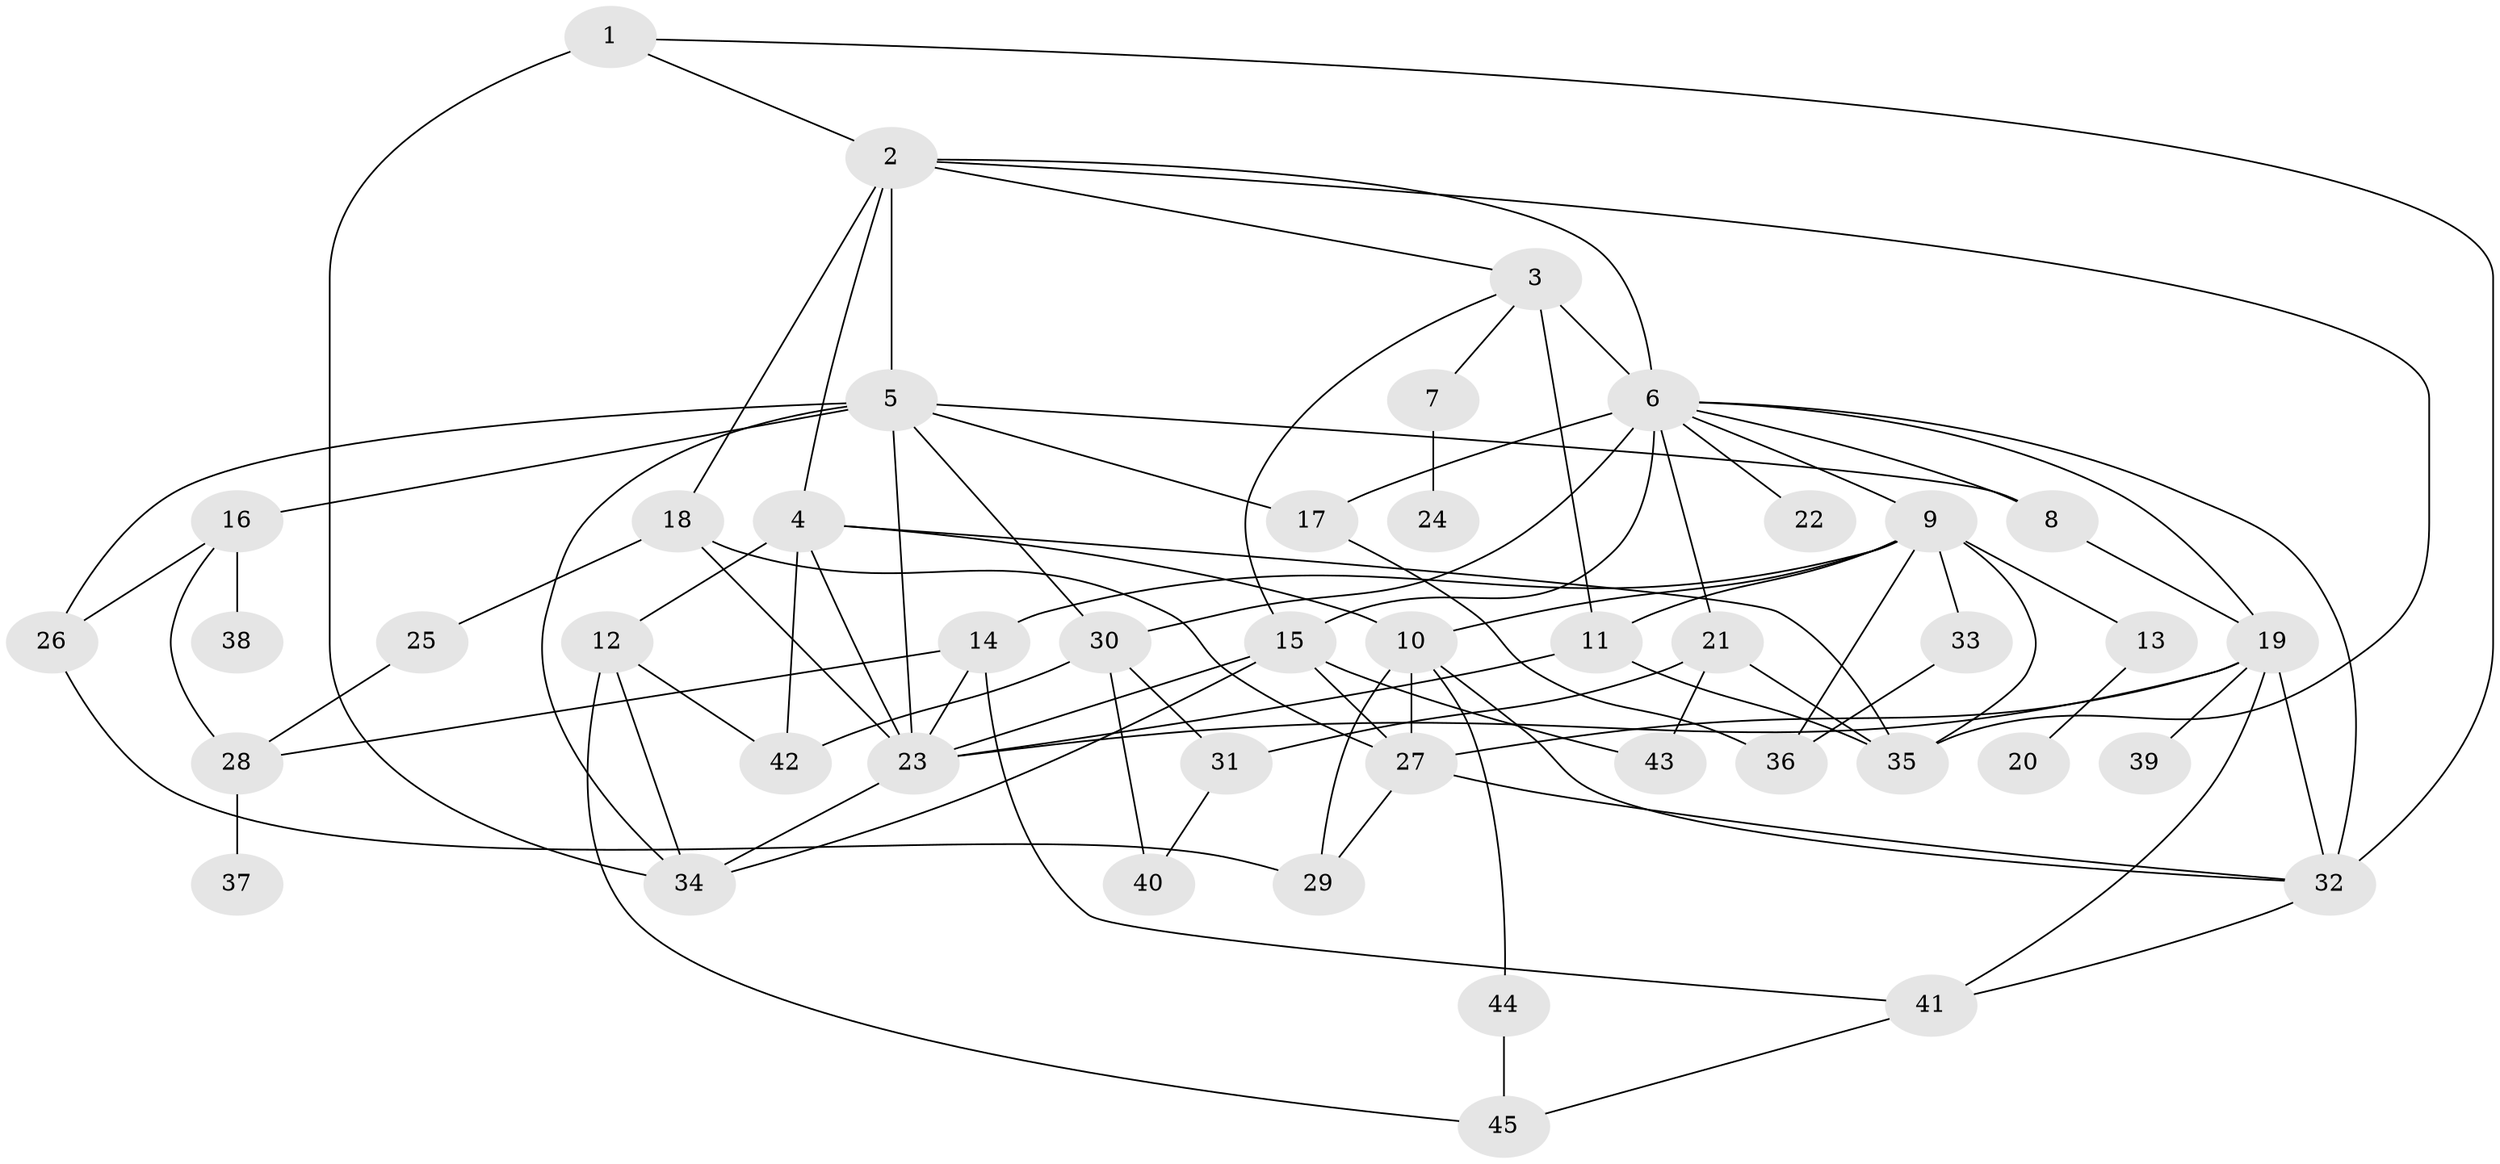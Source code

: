 // original degree distribution, {3: 0.3238095238095238, 8: 0.009523809523809525, 9: 0.01904761904761905, 4: 0.09523809523809523, 6: 0.0380952380952381, 5: 0.0380952380952381, 2: 0.2857142857142857, 1: 0.17142857142857143, 7: 0.01904761904761905}
// Generated by graph-tools (version 1.1) at 2025/49/03/04/25 22:49:06]
// undirected, 45 vertices, 89 edges
graph export_dot {
  node [color=gray90,style=filled];
  1;
  2;
  3;
  4;
  5;
  6;
  7;
  8;
  9;
  10;
  11;
  12;
  13;
  14;
  15;
  16;
  17;
  18;
  19;
  20;
  21;
  22;
  23;
  24;
  25;
  26;
  27;
  28;
  29;
  30;
  31;
  32;
  33;
  34;
  35;
  36;
  37;
  38;
  39;
  40;
  41;
  42;
  43;
  44;
  45;
  1 -- 2 [weight=1.0];
  1 -- 32 [weight=1.0];
  1 -- 34 [weight=2.0];
  2 -- 3 [weight=1.0];
  2 -- 4 [weight=1.0];
  2 -- 5 [weight=1.0];
  2 -- 6 [weight=1.0];
  2 -- 18 [weight=1.0];
  2 -- 35 [weight=1.0];
  3 -- 6 [weight=4.0];
  3 -- 7 [weight=1.0];
  3 -- 11 [weight=1.0];
  3 -- 15 [weight=1.0];
  4 -- 10 [weight=1.0];
  4 -- 12 [weight=1.0];
  4 -- 23 [weight=1.0];
  4 -- 35 [weight=1.0];
  4 -- 42 [weight=1.0];
  5 -- 8 [weight=1.0];
  5 -- 16 [weight=1.0];
  5 -- 17 [weight=1.0];
  5 -- 23 [weight=1.0];
  5 -- 26 [weight=1.0];
  5 -- 30 [weight=1.0];
  5 -- 34 [weight=1.0];
  6 -- 8 [weight=1.0];
  6 -- 9 [weight=1.0];
  6 -- 15 [weight=1.0];
  6 -- 17 [weight=1.0];
  6 -- 19 [weight=1.0];
  6 -- 21 [weight=2.0];
  6 -- 22 [weight=1.0];
  6 -- 30 [weight=1.0];
  6 -- 32 [weight=1.0];
  7 -- 24 [weight=1.0];
  8 -- 19 [weight=1.0];
  9 -- 10 [weight=1.0];
  9 -- 11 [weight=1.0];
  9 -- 13 [weight=1.0];
  9 -- 14 [weight=1.0];
  9 -- 33 [weight=1.0];
  9 -- 35 [weight=1.0];
  9 -- 36 [weight=1.0];
  10 -- 27 [weight=1.0];
  10 -- 29 [weight=1.0];
  10 -- 32 [weight=1.0];
  10 -- 44 [weight=1.0];
  11 -- 23 [weight=1.0];
  11 -- 35 [weight=2.0];
  12 -- 34 [weight=1.0];
  12 -- 42 [weight=1.0];
  12 -- 45 [weight=1.0];
  13 -- 20 [weight=1.0];
  14 -- 23 [weight=1.0];
  14 -- 28 [weight=1.0];
  14 -- 41 [weight=1.0];
  15 -- 23 [weight=1.0];
  15 -- 27 [weight=1.0];
  15 -- 34 [weight=1.0];
  15 -- 43 [weight=1.0];
  16 -- 26 [weight=1.0];
  16 -- 28 [weight=1.0];
  16 -- 38 [weight=2.0];
  17 -- 36 [weight=1.0];
  18 -- 23 [weight=1.0];
  18 -- 25 [weight=2.0];
  18 -- 27 [weight=1.0];
  19 -- 23 [weight=2.0];
  19 -- 27 [weight=1.0];
  19 -- 32 [weight=1.0];
  19 -- 39 [weight=1.0];
  19 -- 41 [weight=1.0];
  21 -- 31 [weight=1.0];
  21 -- 35 [weight=1.0];
  21 -- 43 [weight=1.0];
  23 -- 34 [weight=1.0];
  25 -- 28 [weight=1.0];
  26 -- 29 [weight=1.0];
  27 -- 29 [weight=1.0];
  27 -- 32 [weight=1.0];
  28 -- 37 [weight=1.0];
  30 -- 31 [weight=1.0];
  30 -- 40 [weight=1.0];
  30 -- 42 [weight=2.0];
  31 -- 40 [weight=1.0];
  32 -- 41 [weight=1.0];
  33 -- 36 [weight=1.0];
  41 -- 45 [weight=1.0];
  44 -- 45 [weight=1.0];
}
